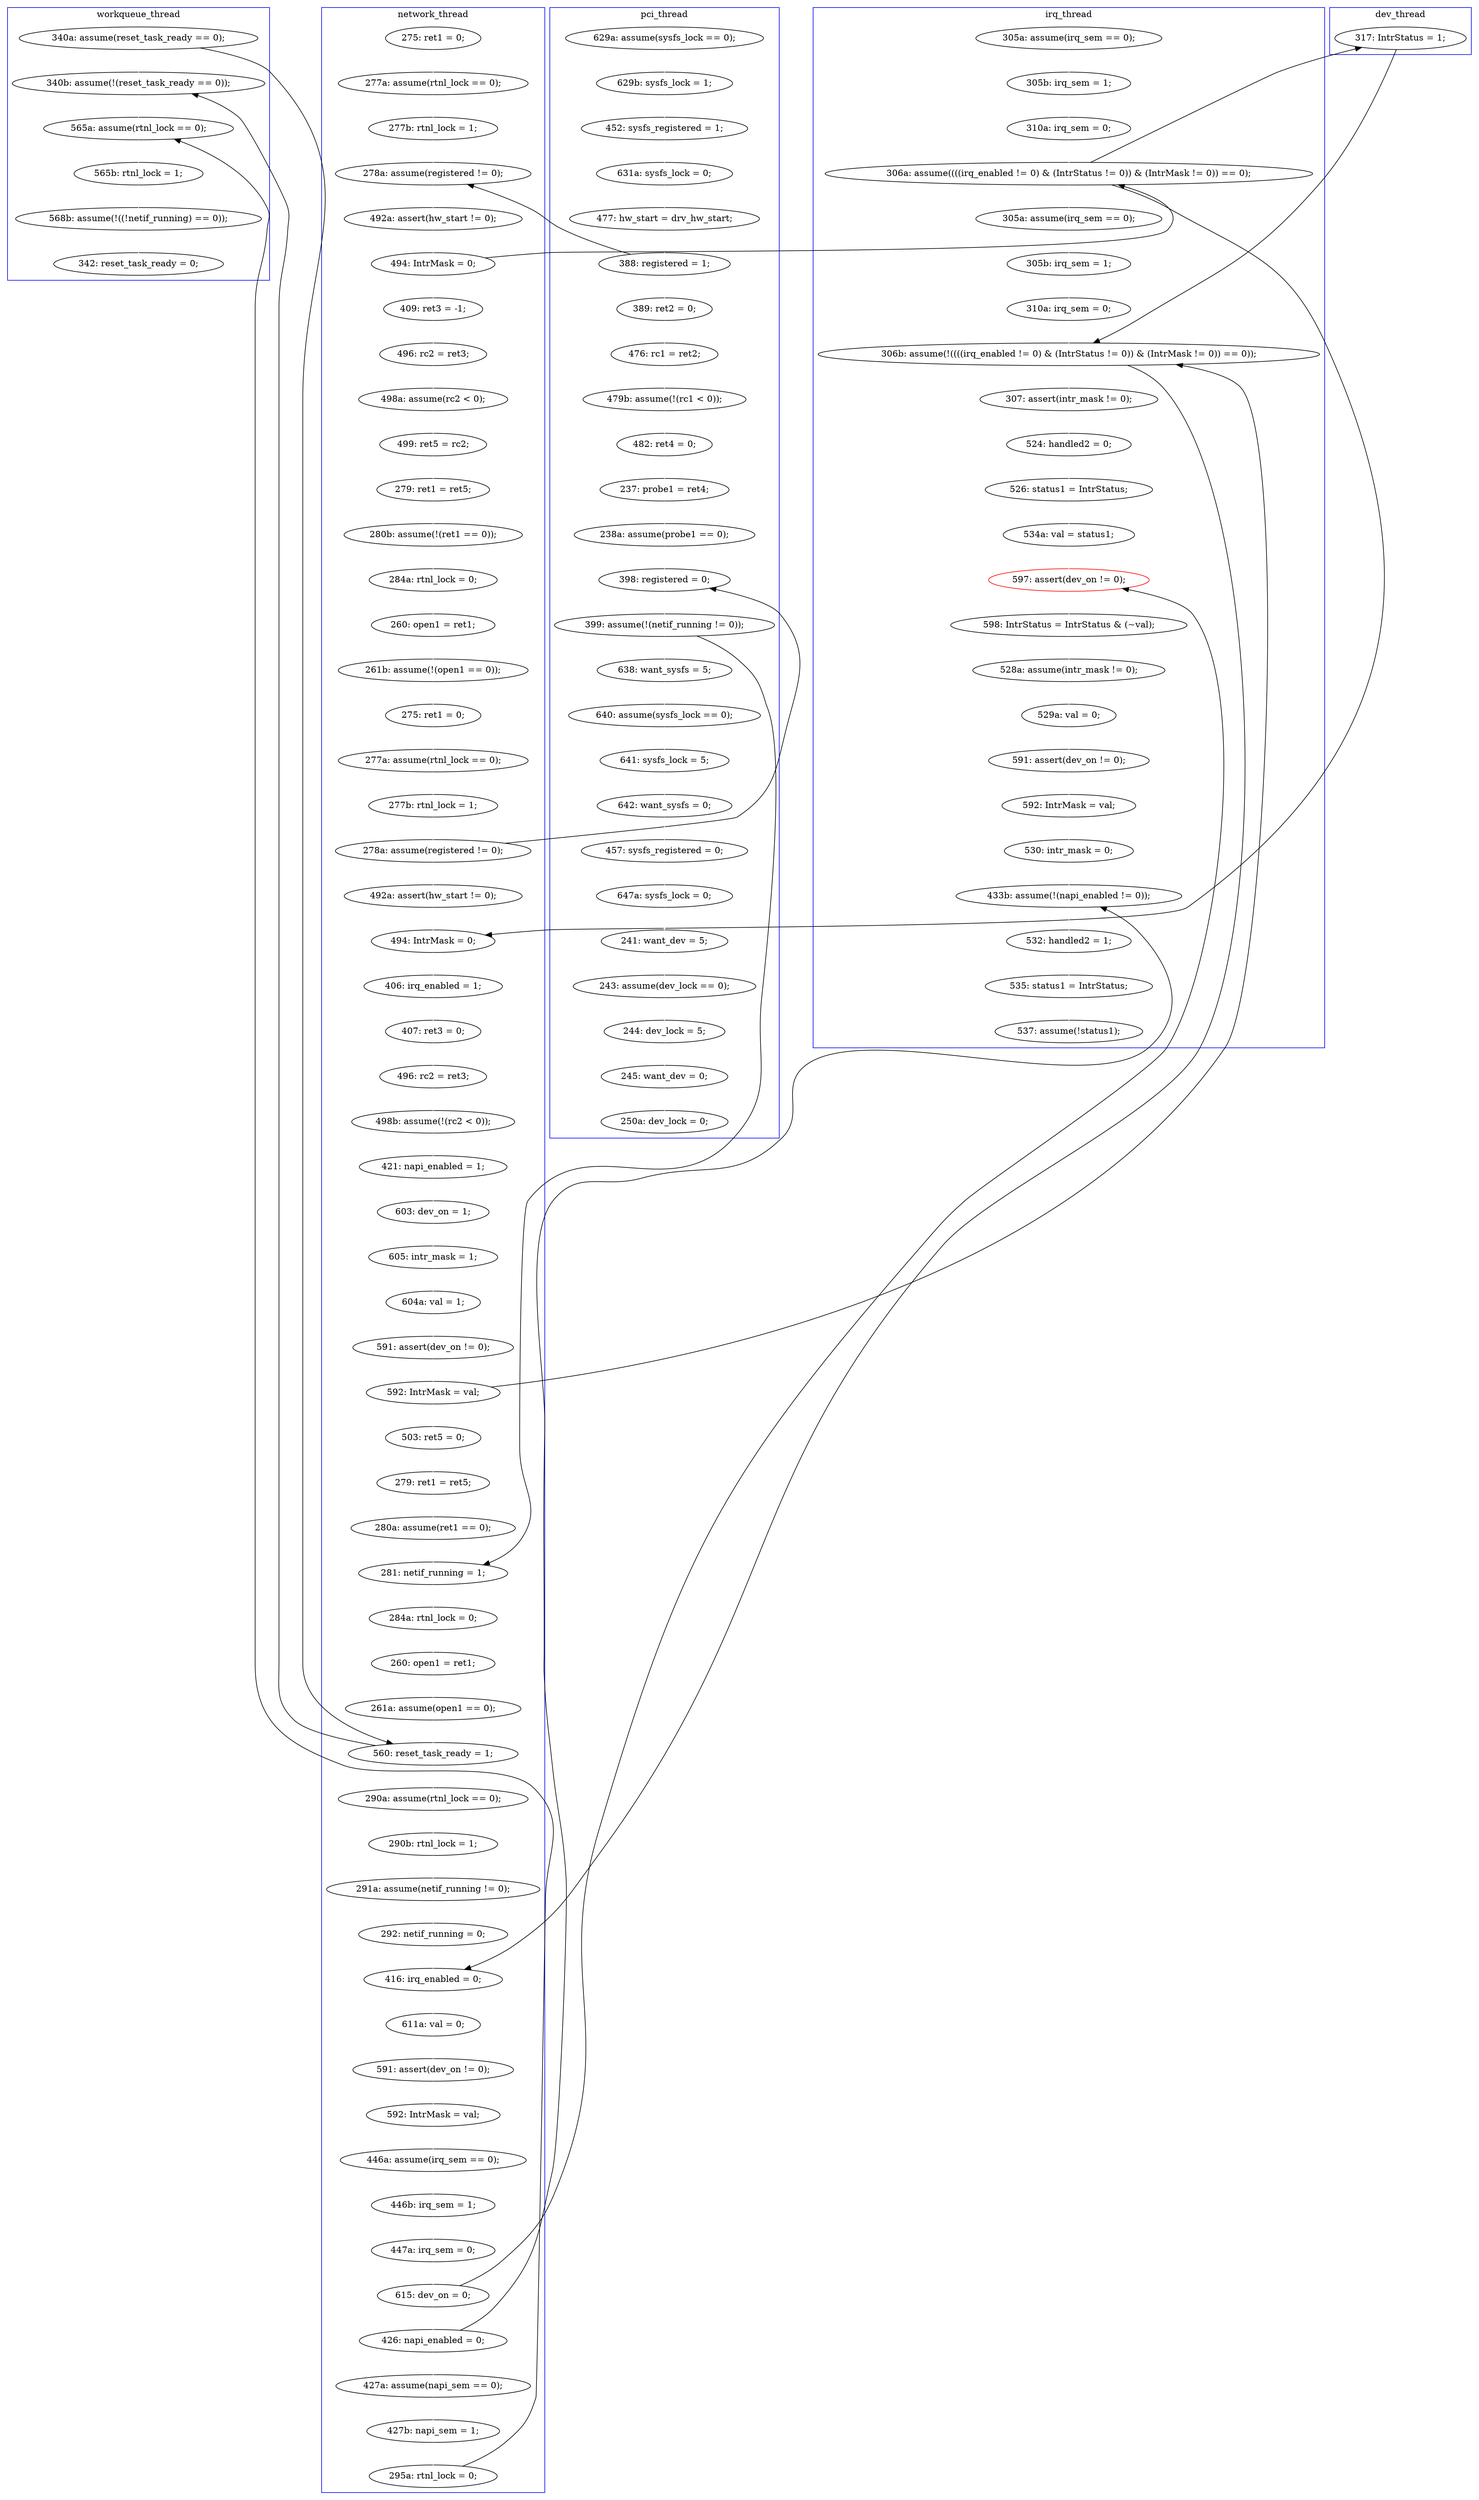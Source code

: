 digraph Counterexample {
	125 -> 126 [color = black, style = solid, constraint = false]
	234 -> 236 [color = white, style = solid]
	211 -> 213 [color = white, style = solid]
	188 -> 190 [color = white, style = solid]
	214 -> 253 [color = white, style = solid]
	191 -> 194 [color = white, style = solid]
	152 -> 156 [color = white, style = solid]
	228 -> 232 [color = white, style = solid]
	40 -> 46 [color = white, style = solid]
	115 -> 142 [color = black, style = solid, constraint = false]
	36 -> 40 [color = white, style = solid]
	101 -> 121 [color = white, style = solid]
	233 -> 234 [color = white, style = solid]
	122 -> 123 [color = white, style = solid]
	75 -> 80 [color = white, style = solid]
	212 -> 221 [color = black, style = solid, constraint = false]
	115 -> 202 [color = white, style = solid]
	80 -> 81 [color = white, style = solid]
	134 -> 142 [color = white, style = solid]
	170 -> 171 [color = white, style = solid]
	240 -> 283 [color = black, style = solid, constraint = false]
	73 -> 75 [color = white, style = solid]
	53 -> 54 [color = white, style = solid]
	148 -> 149 [color = white, style = solid]
	81 -> 115 [color = black, style = solid, constraint = false]
	72 -> 73 [color = white, style = solid]
	46 -> 53 [color = white, style = solid]
	199 -> 263 [color = black, style = solid, constraint = false]
	157 -> 159 [color = white, style = solid]
	267 -> 269 [color = white, style = solid]
	111 -> 263 [color = white, style = solid]
	87 -> 90 [color = white, style = solid]
	58 -> 61 [color = white, style = solid]
	29 -> 30 [color = white, style = solid]
	93 -> 96 [color = white, style = solid]
	190 -> 191 [color = white, style = solid]
	186 -> 187 [color = white, style = solid]
	136 -> 212 [color = black, style = solid, constraint = false]
	127 -> 188 [color = black, style = solid, constraint = false]
	184 -> 185 [color = white, style = solid]
	107 -> 108 [color = white, style = solid]
	263 -> 266 [color = white, style = solid]
	207 -> 208 [color = white, style = solid]
	175 -> 212 [color = black, style = solid, constraint = false]
	182 -> 188 [color = white, style = solid]
	236 -> 262 [color = black, style = solid, constraint = false]
	208 -> 211 [color = white, style = solid]
	199 -> 207 [color = white, style = solid]
	156 -> 170 [color = white, style = solid]
	179 -> 182 [color = white, style = solid]
	213 -> 221 [color = white, style = solid]
	127 -> 157 [color = white, style = solid]
	164 -> 167 [color = white, style = solid]
	123 -> 125 [color = white, style = solid]
	286 -> 298 [color = white, style = solid]
	174 -> 175 [color = white, style = solid]
	90 -> 91 [color = white, style = solid]
	108 -> 109 [color = white, style = solid]
	125 -> 134 [color = white, style = solid]
	115 -> 136 [color = black, style = solid, constraint = false]
	147 -> 148 [color = white, style = solid]
	109 -> 115 [color = white, style = solid]
	98 -> 101 [color = white, style = solid]
	273 -> 274 [color = white, style = solid]
	161 -> 164 [color = white, style = solid]
	240 -> 241 [color = white, style = solid]
	172 -> 174 [color = white, style = solid]
	149 -> 152 [color = white, style = solid]
	245 -> 266 [color = black, style = solid, constraint = false]
	53 -> 75 [color = black, style = solid, constraint = false]
	160 -> 161 [color = white, style = solid]
	62 -> 63 [color = white, style = solid]
	187 -> 198 [color = white, style = solid]
	159 -> 160 [color = white, style = solid]
	178 -> 179 [color = white, style = solid]
	167 -> 184 [color = white, style = solid]
	269 -> 292 [color = white, style = solid]
	236 -> 240 [color = white, style = solid]
	202 -> 203 [color = white, style = solid]
	203 -> 205 [color = white, style = solid]
	266 -> 267 [color = white, style = solid]
	30 -> 36 [color = white, style = solid]
	86 -> 87 [color = white, style = solid]
	254 -> 257 [color = white, style = solid]
	232 -> 233 [color = white, style = solid]
	111 -> 199 [color = black, style = solid, constraint = false]
	66 -> 126 [color = white, style = solid]
	96 -> 97 [color = white, style = solid]
	276 -> 277 [color = white, style = solid]
	54 -> 58 [color = white, style = solid]
	262 -> 270 [color = white, style = solid]
	253 -> 254 [color = white, style = solid]
	283 -> 285 [color = white, style = solid]
	285 -> 286 [color = white, style = solid]
	97 -> 98 [color = white, style = solid]
	225 -> 227 [color = white, style = solid]
	274 -> 276 [color = white, style = solid]
	171 -> 172 [color = white, style = solid]
	126 -> 127 [color = white, style = solid]
	175 -> 178 [color = white, style = solid]
	61 -> 62 [color = white, style = solid]
	242 -> 245 [color = white, style = solid]
	81 -> 86 [color = white, style = solid]
	277 -> 279 [color = white, style = solid]
	185 -> 186 [color = white, style = solid]
	279 -> 283 [color = white, style = solid]
	212 -> 214 [color = white, style = solid]
	241 -> 242 [color = white, style = solid]
	121 -> 122 [color = white, style = solid]
	205 -> 212 [color = white, style = solid]
	91 -> 93 [color = white, style = solid]
	270 -> 273 [color = white, style = solid]
	142 -> 147 [color = white, style = solid]
	257 -> 262 [color = white, style = solid]
	221 -> 225 [color = white, style = solid]
	227 -> 228 [color = white, style = solid]
	63 -> 66 [color = white, style = solid]
	70 -> 72 [color = white, style = solid]
	194 -> 199 [color = white, style = solid]
	subgraph cluster1 {
		label = pci_thread
		color = blue
		164  [label = "457: sysfs_registered = 0;"]
		184  [label = "241: want_dev = 5;"]
		160  [label = "641: sysfs_lock = 5;"]
		157  [label = "638: want_sysfs = 5;"]
		46  [label = "477: hw_start = drv_hw_start;"]
		62  [label = "482: ret4 = 0;"]
		185  [label = "243: assume(dev_lock == 0);"]
		167  [label = "647a: sysfs_lock = 0;"]
		53  [label = "388: registered = 1;"]
		61  [label = "479b: assume(!(rc1 < 0));"]
		186  [label = "244: dev_lock = 5;"]
		198  [label = "250a: dev_lock = 0;"]
		58  [label = "476: rc1 = ret2;"]
		36  [label = "452: sysfs_registered = 1;"]
		126  [label = "398: registered = 0;"]
		66  [label = "238a: assume(probe1 == 0);"]
		127  [label = "399: assume(!(netif_running != 0));"]
		29  [label = "629a: assume(sysfs_lock == 0);"]
		40  [label = "631a: sysfs_lock = 0;"]
		54  [label = "389: ret2 = 0;"]
		30  [label = "629b: sysfs_lock = 1;"]
		63  [label = "237: probe1 = ret4;"]
		159  [label = "640: assume(sysfs_lock == 0);"]
		161  [label = "642: want_sysfs = 0;"]
		187  [label = "245: want_dev = 0;"]
	}
	subgraph cluster5 {
		label = workqueue_thread
		color = blue
		111  [label = "340a: assume(reset_task_ready == 0);"]
		263  [label = "340b: assume(!(reset_task_ready == 0));"]
		292  [label = "342: reset_task_ready = 0;"]
		267  [label = "565b: rtnl_lock = 1;"]
		266  [label = "565a: assume(rtnl_lock == 0);"]
		269  [label = "568b: assume(!((!netif_running) == 0));"]
	}
	subgraph cluster2 {
		label = network_thread
		color = blue
		75  [label = "278a: assume(registered != 0);"]
		242  [label = "427b: napi_sem = 1;"]
		148  [label = "407: ret3 = 0;"]
		221  [label = "416: irq_enabled = 0;"]
		213  [label = "292: netif_running = 0;"]
		179  [label = "279: ret1 = ret5;"]
		191  [label = "260: open1 = ret1;"]
		81  [label = "494: IntrMask = 0;"]
		172  [label = "604a: val = 1;"]
		174  [label = "591: assert(dev_on != 0);"]
		125  [label = "278a: assume(registered != 0);"]
		122  [label = "277a: assume(rtnl_lock == 0);"]
		72  [label = "277a: assume(rtnl_lock == 0);"]
		175  [label = "592: IntrMask = val;"]
		225  [label = "611a: val = 0;"]
		98  [label = "260: open1 = ret1;"]
		207  [label = "290a: assume(rtnl_lock == 0);"]
		170  [label = "603: dev_on = 1;"]
		147  [label = "406: irq_enabled = 1;"]
		188  [label = "281: netif_running = 1;"]
		156  [label = "421: napi_enabled = 1;"]
		70  [label = "275: ret1 = 0;"]
		208  [label = "290b: rtnl_lock = 1;"]
		211  [label = "291a: assume(netif_running != 0);"]
		233  [label = "446b: irq_sem = 1;"]
		149  [label = "496: rc2 = ret3;"]
		93  [label = "279: ret1 = ret5;"]
		97  [label = "284a: rtnl_lock = 0;"]
		80  [label = "492a: assert(hw_start != 0);"]
		152  [label = "498b: assume(!(rc2 < 0));"]
		134  [label = "492a: assert(hw_start != 0);"]
		86  [label = "409: ret3 = -1;"]
		96  [label = "280b: assume(!(ret1 == 0));"]
		171  [label = "605: intr_mask = 1;"]
		240  [label = "426: napi_enabled = 0;"]
		87  [label = "496: rc2 = ret3;"]
		91  [label = "499: ret5 = rc2;"]
		241  [label = "427a: assume(napi_sem == 0);"]
		236  [label = "615: dev_on = 0;"]
		178  [label = "503: ret5 = 0;"]
		199  [label = "560: reset_task_ready = 1;"]
		123  [label = "277b: rtnl_lock = 1;"]
		142  [label = "494: IntrMask = 0;"]
		190  [label = "284a: rtnl_lock = 0;"]
		121  [label = "275: ret1 = 0;"]
		73  [label = "277b: rtnl_lock = 1;"]
		90  [label = "498a: assume(rc2 < 0);"]
		245  [label = "295a: rtnl_lock = 0;"]
		101  [label = "261b: assume(!(open1 == 0));"]
		227  [label = "591: assert(dev_on != 0);"]
		182  [label = "280a: assume(ret1 == 0);"]
		232  [label = "446a: assume(irq_sem == 0);"]
		194  [label = "261a: assume(open1 == 0);"]
		228  [label = "592: IntrMask = val;"]
		234  [label = "447a: irq_sem = 0;"]
	}
	subgraph cluster3 {
		label = irq_thread
		color = blue
		283  [label = "433b: assume(!(napi_enabled != 0));"]
		279  [label = "530: intr_mask = 0;"]
		277  [label = "592: IntrMask = val;"]
		285  [label = "532: handled2 = 1;"]
		107  [label = "305a: assume(irq_sem == 0);"]
		212  [label = "306b: assume(!((((irq_enabled != 0) & (IntrStatus != 0)) & (IntrMask != 0)) == 0));"]
		286  [label = "535: status1 = IntrStatus;"]
		109  [label = "310a: irq_sem = 0;"]
		274  [label = "529a: val = 0;"]
		205  [label = "310a: irq_sem = 0;"]
		202  [label = "305a: assume(irq_sem == 0);"]
		214  [label = "307: assert(intr_mask != 0);"]
		203  [label = "305b: irq_sem = 1;"]
		262  [label = "597: assert(dev_on != 0);", color = red]
		108  [label = "305b: irq_sem = 1;"]
		253  [label = "524: handled2 = 0;"]
		298  [label = "537: assume(!status1);"]
		270  [label = "598: IntrStatus = IntrStatus & (~val);"]
		276  [label = "591: assert(dev_on != 0);"]
		273  [label = "528a: assume(intr_mask != 0);"]
		257  [label = "534a: val = status1;"]
		254  [label = "526: status1 = IntrStatus;"]
		115  [label = "306a: assume((((irq_enabled != 0) & (IntrStatus != 0)) & (IntrMask != 0)) == 0);"]
	}
	subgraph cluster7 {
		label = dev_thread
		color = blue
		136  [label = "317: IntrStatus = 1;"]
	}
}